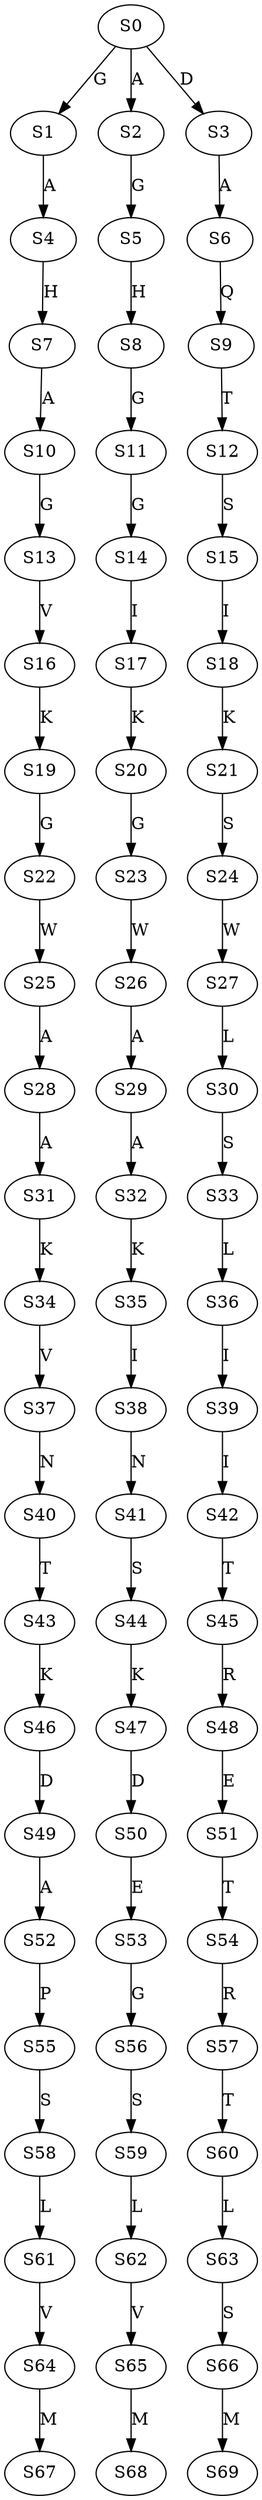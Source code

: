 strict digraph  {
	S0 -> S1 [ label = G ];
	S0 -> S2 [ label = A ];
	S0 -> S3 [ label = D ];
	S1 -> S4 [ label = A ];
	S2 -> S5 [ label = G ];
	S3 -> S6 [ label = A ];
	S4 -> S7 [ label = H ];
	S5 -> S8 [ label = H ];
	S6 -> S9 [ label = Q ];
	S7 -> S10 [ label = A ];
	S8 -> S11 [ label = G ];
	S9 -> S12 [ label = T ];
	S10 -> S13 [ label = G ];
	S11 -> S14 [ label = G ];
	S12 -> S15 [ label = S ];
	S13 -> S16 [ label = V ];
	S14 -> S17 [ label = I ];
	S15 -> S18 [ label = I ];
	S16 -> S19 [ label = K ];
	S17 -> S20 [ label = K ];
	S18 -> S21 [ label = K ];
	S19 -> S22 [ label = G ];
	S20 -> S23 [ label = G ];
	S21 -> S24 [ label = S ];
	S22 -> S25 [ label = W ];
	S23 -> S26 [ label = W ];
	S24 -> S27 [ label = W ];
	S25 -> S28 [ label = A ];
	S26 -> S29 [ label = A ];
	S27 -> S30 [ label = L ];
	S28 -> S31 [ label = A ];
	S29 -> S32 [ label = A ];
	S30 -> S33 [ label = S ];
	S31 -> S34 [ label = K ];
	S32 -> S35 [ label = K ];
	S33 -> S36 [ label = L ];
	S34 -> S37 [ label = V ];
	S35 -> S38 [ label = I ];
	S36 -> S39 [ label = I ];
	S37 -> S40 [ label = N ];
	S38 -> S41 [ label = N ];
	S39 -> S42 [ label = I ];
	S40 -> S43 [ label = T ];
	S41 -> S44 [ label = S ];
	S42 -> S45 [ label = T ];
	S43 -> S46 [ label = K ];
	S44 -> S47 [ label = K ];
	S45 -> S48 [ label = R ];
	S46 -> S49 [ label = D ];
	S47 -> S50 [ label = D ];
	S48 -> S51 [ label = E ];
	S49 -> S52 [ label = A ];
	S50 -> S53 [ label = E ];
	S51 -> S54 [ label = T ];
	S52 -> S55 [ label = P ];
	S53 -> S56 [ label = G ];
	S54 -> S57 [ label = R ];
	S55 -> S58 [ label = S ];
	S56 -> S59 [ label = S ];
	S57 -> S60 [ label = T ];
	S58 -> S61 [ label = L ];
	S59 -> S62 [ label = L ];
	S60 -> S63 [ label = L ];
	S61 -> S64 [ label = V ];
	S62 -> S65 [ label = V ];
	S63 -> S66 [ label = S ];
	S64 -> S67 [ label = M ];
	S65 -> S68 [ label = M ];
	S66 -> S69 [ label = M ];
}
